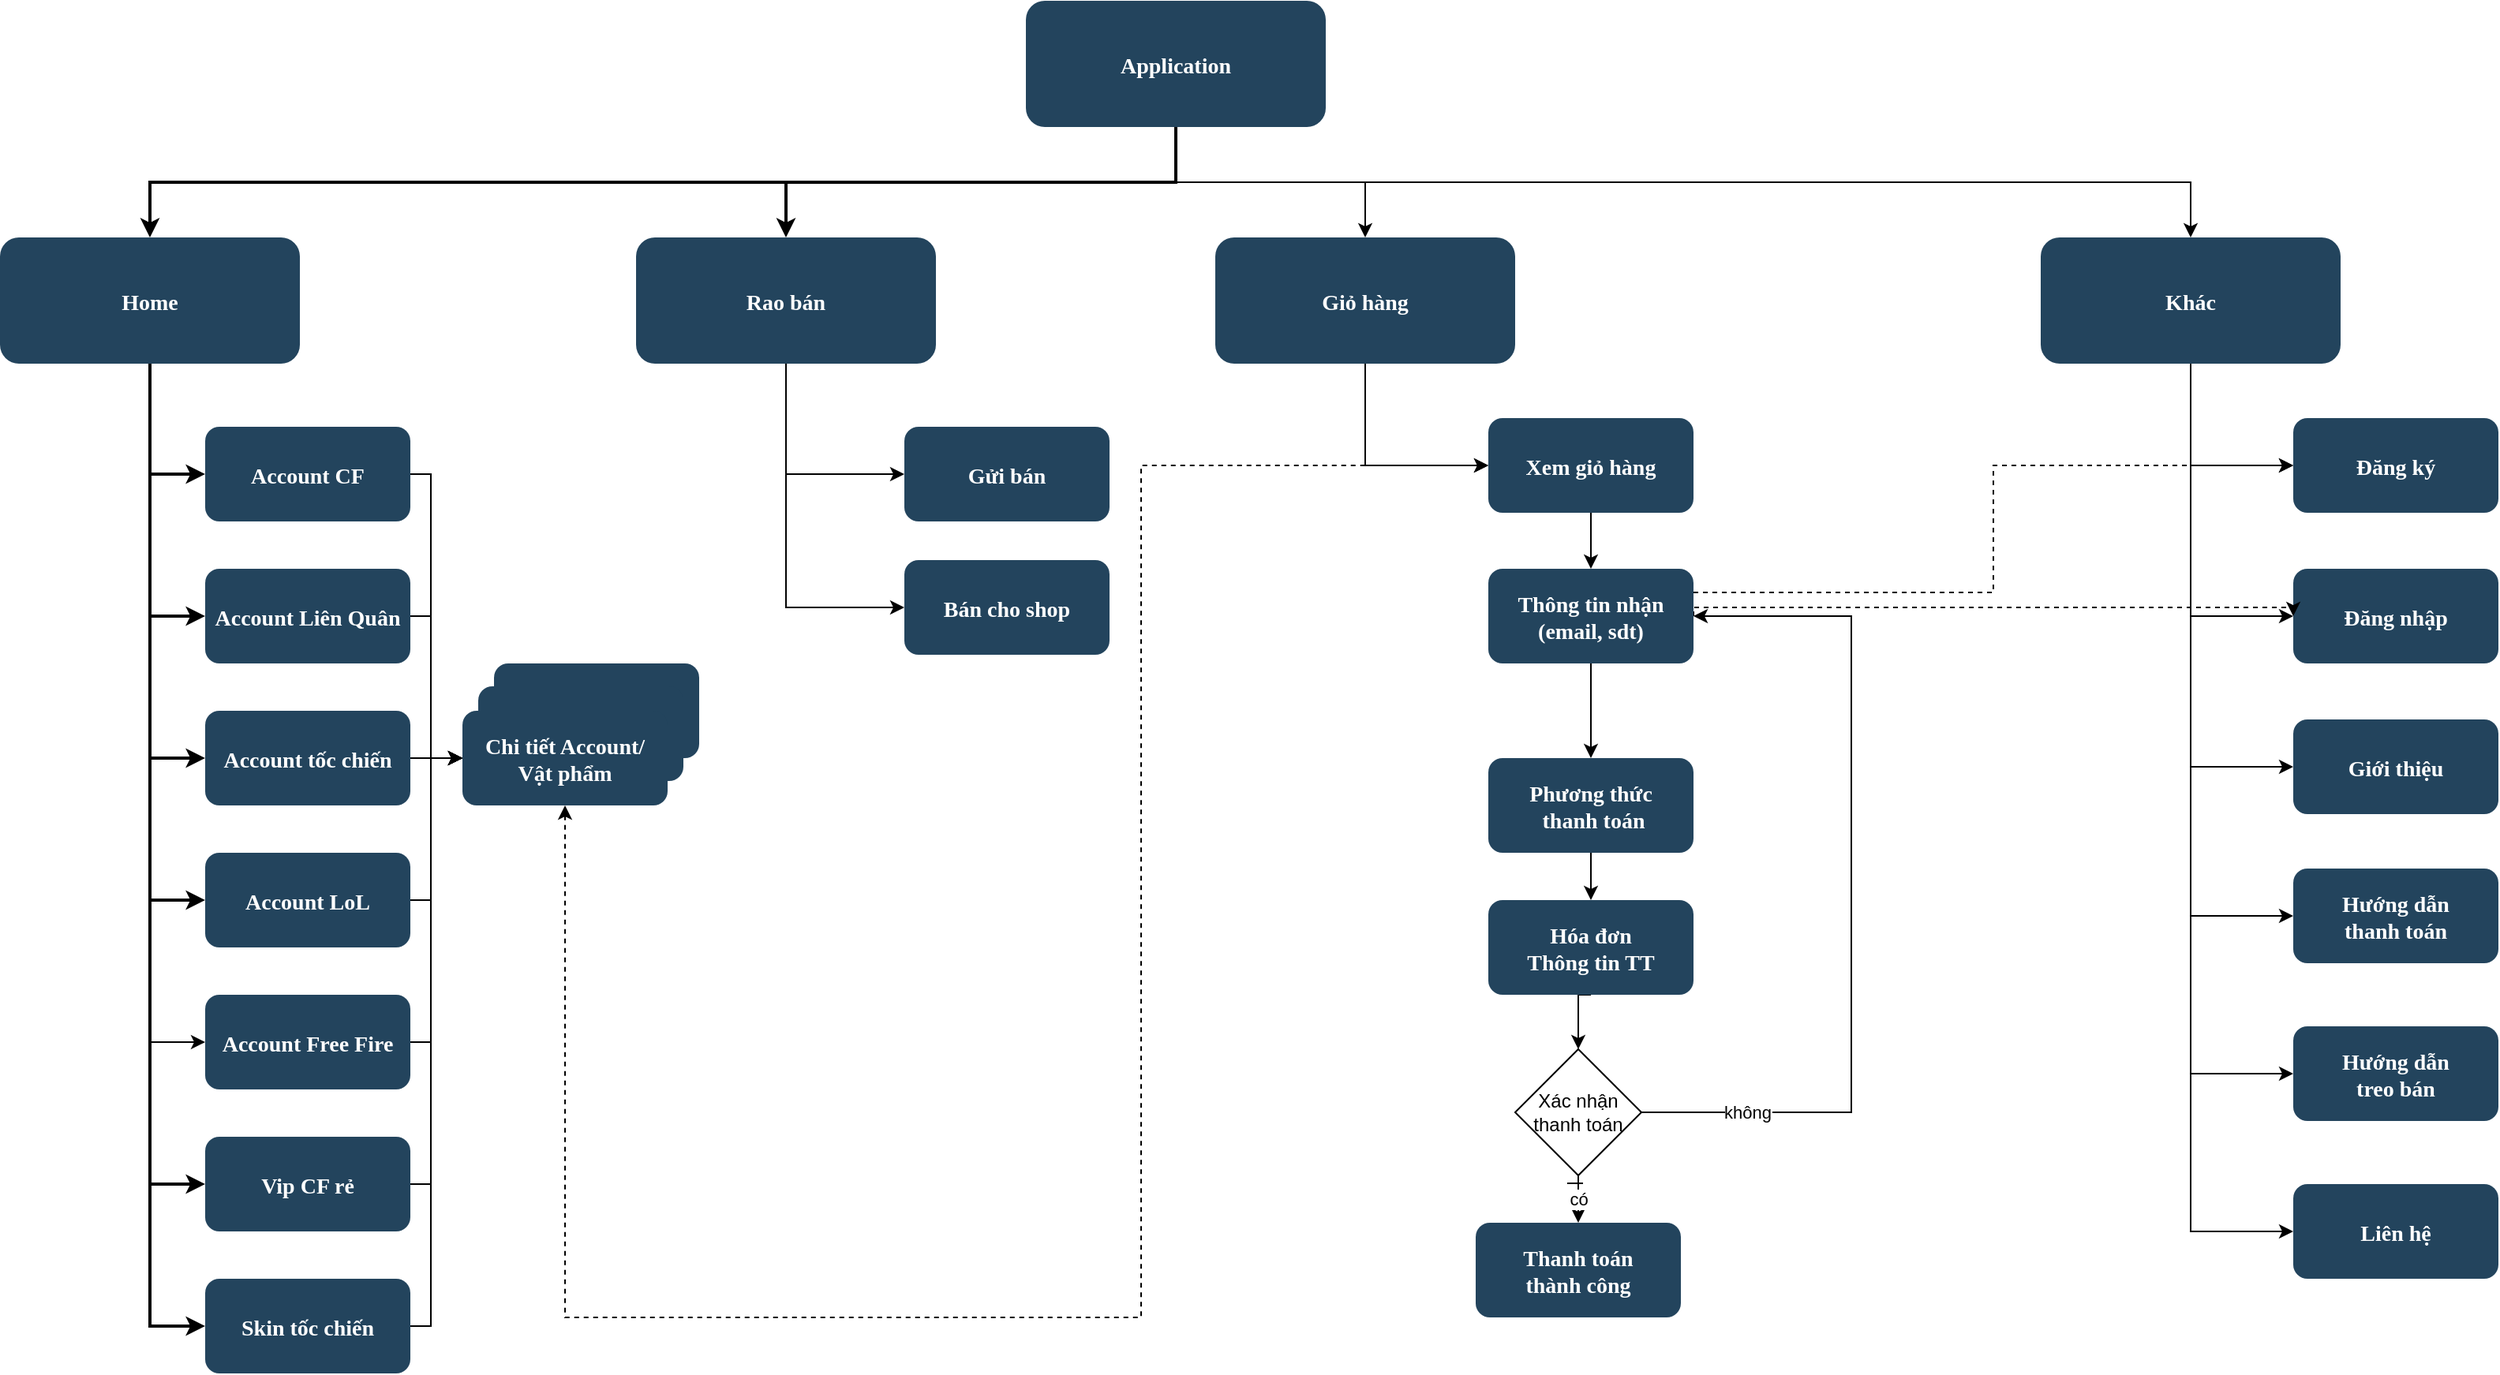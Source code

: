 <mxfile version="15.8.3" type="github">
  <diagram name="Page-1" id="2c0d36ab-eaac-3732-788b-9136903baeff">
    <mxGraphModel dx="1673" dy="896" grid="1" gridSize="10" guides="1" tooltips="1" connect="1" arrows="1" fold="1" page="1" pageScale="1.5" pageWidth="1169" pageHeight="827" background="none" math="0" shadow="0">
      <root>
        <mxCell id="0" />
        <mxCell id="1" parent="0" />
        <mxCell id="h_92-QsrzLNE7TREopdE-125" style="edgeStyle=orthogonalEdgeStyle;rounded=0;orthogonalLoop=1;jettySize=auto;html=1;exitX=0.5;exitY=1;exitDx=0;exitDy=0;" parent="1" source="2" target="h_92-QsrzLNE7TREopdE-123" edge="1">
          <mxGeometry relative="1" as="geometry" />
        </mxCell>
        <mxCell id="h_92-QsrzLNE7TREopdE-173" style="edgeStyle=orthogonalEdgeStyle;rounded=0;orthogonalLoop=1;jettySize=auto;html=1;exitX=0.5;exitY=1;exitDx=0;exitDy=0;entryX=0.5;entryY=0;entryDx=0;entryDy=0;" parent="1" source="2" target="h_92-QsrzLNE7TREopdE-171" edge="1">
          <mxGeometry relative="1" as="geometry" />
        </mxCell>
        <mxCell id="2" value="Application" style="rounded=1;fillColor=#23445D;gradientColor=none;strokeColor=none;fontColor=#FFFFFF;fontStyle=1;fontFamily=Tahoma;fontSize=14" parent="1" vertex="1">
          <mxGeometry x="757" y="185.5" width="190" height="80" as="geometry" />
        </mxCell>
        <mxCell id="h_92-QsrzLNE7TREopdE-161" style="edgeStyle=orthogonalEdgeStyle;rounded=0;orthogonalLoop=1;jettySize=auto;html=1;exitX=0.5;exitY=1;exitDx=0;exitDy=0;entryX=0;entryY=0.5;entryDx=0;entryDy=0;" parent="1" source="12" target="h_92-QsrzLNE7TREopdE-158" edge="1">
          <mxGeometry relative="1" as="geometry" />
        </mxCell>
        <mxCell id="h_92-QsrzLNE7TREopdE-163" style="edgeStyle=orthogonalEdgeStyle;rounded=0;orthogonalLoop=1;jettySize=auto;html=1;exitX=0.5;exitY=1;exitDx=0;exitDy=0;entryX=0;entryY=0.5;entryDx=0;entryDy=0;" parent="1" source="12" target="h_92-QsrzLNE7TREopdE-159" edge="1">
          <mxGeometry relative="1" as="geometry" />
        </mxCell>
        <mxCell id="12" value="Rao bán" style="rounded=1;fillColor=#23445D;gradientColor=none;strokeColor=none;fontColor=#FFFFFF;fontStyle=1;fontFamily=Tahoma;fontSize=14" parent="1" vertex="1">
          <mxGeometry x="510.0" y="335.5" width="190" height="80" as="geometry" />
        </mxCell>
        <mxCell id="h_92-QsrzLNE7TREopdE-129" style="edgeStyle=orthogonalEdgeStyle;rounded=0;orthogonalLoop=1;jettySize=auto;html=1;exitX=0.5;exitY=1;exitDx=0;exitDy=0;entryX=0;entryY=0.5;entryDx=0;entryDy=0;" parent="1" source="13" target="h_92-QsrzLNE7TREopdE-127" edge="1">
          <mxGeometry relative="1" as="geometry" />
        </mxCell>
        <mxCell id="13" value="Home" style="rounded=1;fillColor=#23445D;gradientColor=none;strokeColor=none;fontColor=#FFFFFF;fontStyle=1;fontFamily=Tahoma;fontSize=14" parent="1" vertex="1">
          <mxGeometry x="107" y="335.5" width="190" height="80" as="geometry" />
        </mxCell>
        <mxCell id="h_92-QsrzLNE7TREopdE-135" style="edgeStyle=orthogonalEdgeStyle;rounded=0;orthogonalLoop=1;jettySize=auto;html=1;exitX=1;exitY=0.5;exitDx=0;exitDy=0;entryX=0;entryY=0.5;entryDx=0;entryDy=0;" parent="1" source="16" target="h_92-QsrzLNE7TREopdE-133" edge="1">
          <mxGeometry relative="1" as="geometry">
            <Array as="points">
              <mxPoint x="380" y="486" />
              <mxPoint x="380" y="666" />
            </Array>
          </mxGeometry>
        </mxCell>
        <mxCell id="16" value="Account CF" style="rounded=1;fillColor=#23445D;gradientColor=none;strokeColor=none;fontColor=#FFFFFF;fontStyle=1;fontFamily=Tahoma;fontSize=14" parent="1" vertex="1">
          <mxGeometry x="237" y="455.5" width="130" height="60" as="geometry" />
        </mxCell>
        <mxCell id="h_92-QsrzLNE7TREopdE-137" style="edgeStyle=orthogonalEdgeStyle;rounded=0;orthogonalLoop=1;jettySize=auto;html=1;exitX=1;exitY=0.5;exitDx=0;exitDy=0;entryX=0;entryY=0.5;entryDx=0;entryDy=0;" parent="1" source="17" target="h_92-QsrzLNE7TREopdE-133" edge="1">
          <mxGeometry relative="1" as="geometry">
            <Array as="points">
              <mxPoint x="380" y="576" />
              <mxPoint x="380" y="666" />
            </Array>
          </mxGeometry>
        </mxCell>
        <mxCell id="17" value="Account Liên Quân" style="rounded=1;fillColor=#23445D;gradientColor=none;strokeColor=none;fontColor=#FFFFFF;fontStyle=1;fontFamily=Tahoma;fontSize=14" parent="1" vertex="1">
          <mxGeometry x="237" y="545.5" width="130" height="60" as="geometry" />
        </mxCell>
        <mxCell id="h_92-QsrzLNE7TREopdE-139" style="edgeStyle=orthogonalEdgeStyle;rounded=0;orthogonalLoop=1;jettySize=auto;html=1;exitX=1;exitY=0.5;exitDx=0;exitDy=0;entryX=0;entryY=0.5;entryDx=0;entryDy=0;" parent="1" source="18" target="h_92-QsrzLNE7TREopdE-133" edge="1">
          <mxGeometry relative="1" as="geometry" />
        </mxCell>
        <mxCell id="18" value="Account tốc chiến" style="rounded=1;fillColor=#23445D;gradientColor=none;strokeColor=none;fontColor=#FFFFFF;fontStyle=1;fontFamily=Tahoma;fontSize=14" parent="1" vertex="1">
          <mxGeometry x="237" y="635.5" width="130" height="60" as="geometry" />
        </mxCell>
        <mxCell id="h_92-QsrzLNE7TREopdE-146" style="edgeStyle=orthogonalEdgeStyle;rounded=0;orthogonalLoop=1;jettySize=auto;html=1;exitX=1;exitY=0.5;exitDx=0;exitDy=0;entryX=0;entryY=0.5;entryDx=0;entryDy=0;" parent="1" source="19" target="h_92-QsrzLNE7TREopdE-133" edge="1">
          <mxGeometry relative="1" as="geometry">
            <Array as="points">
              <mxPoint x="380" y="756" />
              <mxPoint x="380" y="666" />
            </Array>
          </mxGeometry>
        </mxCell>
        <mxCell id="19" value="Account LoL" style="rounded=1;fillColor=#23445D;gradientColor=none;strokeColor=none;fontColor=#FFFFFF;fontStyle=1;fontFamily=Tahoma;fontSize=14" parent="1" vertex="1">
          <mxGeometry x="237" y="725.5" width="130" height="60" as="geometry" />
        </mxCell>
        <mxCell id="h_92-QsrzLNE7TREopdE-150" style="edgeStyle=orthogonalEdgeStyle;rounded=0;orthogonalLoop=1;jettySize=auto;html=1;exitX=1;exitY=0.5;exitDx=0;exitDy=0;entryX=0;entryY=0.5;entryDx=0;entryDy=0;" parent="1" source="20" target="h_92-QsrzLNE7TREopdE-133" edge="1">
          <mxGeometry relative="1" as="geometry">
            <Array as="points">
              <mxPoint x="380" y="936" />
              <mxPoint x="380" y="666" />
            </Array>
          </mxGeometry>
        </mxCell>
        <mxCell id="20" value="Vip CF rẻ" style="rounded=1;fillColor=#23445D;gradientColor=none;strokeColor=none;fontColor=#FFFFFF;fontStyle=1;fontFamily=Tahoma;fontSize=14" parent="1" vertex="1">
          <mxGeometry x="237" y="905.5" width="130" height="60" as="geometry" />
        </mxCell>
        <mxCell id="h_92-QsrzLNE7TREopdE-152" style="edgeStyle=orthogonalEdgeStyle;rounded=0;orthogonalLoop=1;jettySize=auto;html=1;exitX=1;exitY=0.5;exitDx=0;exitDy=0;entryX=0;entryY=0.5;entryDx=0;entryDy=0;" parent="1" source="23" target="h_92-QsrzLNE7TREopdE-133" edge="1">
          <mxGeometry relative="1" as="geometry">
            <Array as="points">
              <mxPoint x="380" y="1026" />
              <mxPoint x="380" y="666" />
            </Array>
          </mxGeometry>
        </mxCell>
        <mxCell id="23" value="Skin tốc chiến" style="rounded=1;fillColor=#23445D;gradientColor=none;strokeColor=none;fontColor=#FFFFFF;fontStyle=1;fontFamily=Tahoma;fontSize=14" parent="1" vertex="1">
          <mxGeometry x="237" y="995.5" width="130" height="60" as="geometry" />
        </mxCell>
        <mxCell id="59" value="" style="edgeStyle=elbowEdgeStyle;elbow=vertical;strokeWidth=2;rounded=0" parent="1" source="2" target="12" edge="1">
          <mxGeometry x="347" y="225.5" width="100" height="100" as="geometry">
            <mxPoint x="862.0" y="275.5" as="sourcePoint" />
            <mxPoint x="1467.0" y="345.5" as="targetPoint" />
          </mxGeometry>
        </mxCell>
        <mxCell id="61" value="" style="edgeStyle=elbowEdgeStyle;elbow=vertical;strokeWidth=2;rounded=0" parent="1" source="2" target="13" edge="1">
          <mxGeometry x="-23" y="135.5" width="100" height="100" as="geometry">
            <mxPoint x="-23" y="235.5" as="sourcePoint" />
            <mxPoint x="77" y="135.5" as="targetPoint" />
          </mxGeometry>
        </mxCell>
        <mxCell id="64" value="" style="edgeStyle=elbowEdgeStyle;elbow=horizontal;strokeWidth=2;rounded=0" parent="1" source="13" target="16" edge="1">
          <mxGeometry x="-23" y="135.5" width="100" height="100" as="geometry">
            <mxPoint x="-23" y="235.5" as="sourcePoint" />
            <mxPoint x="77" y="135.5" as="targetPoint" />
            <Array as="points">
              <mxPoint x="202" y="435.5" />
            </Array>
          </mxGeometry>
        </mxCell>
        <mxCell id="65" value="" style="edgeStyle=elbowEdgeStyle;elbow=horizontal;strokeWidth=2;rounded=0" parent="1" source="13" target="17" edge="1">
          <mxGeometry x="-23" y="135.5" width="100" height="100" as="geometry">
            <mxPoint x="-23" y="235.5" as="sourcePoint" />
            <mxPoint x="77" y="135.5" as="targetPoint" />
            <Array as="points">
              <mxPoint x="202" y="475.5" />
            </Array>
          </mxGeometry>
        </mxCell>
        <mxCell id="66" value="" style="edgeStyle=elbowEdgeStyle;elbow=horizontal;strokeWidth=2;rounded=0" parent="1" source="13" target="18" edge="1">
          <mxGeometry x="-23" y="135.5" width="100" height="100" as="geometry">
            <mxPoint x="-23" y="235.5" as="sourcePoint" />
            <mxPoint x="77" y="135.5" as="targetPoint" />
            <Array as="points">
              <mxPoint x="202" y="525.5" />
            </Array>
          </mxGeometry>
        </mxCell>
        <mxCell id="67" value="" style="edgeStyle=elbowEdgeStyle;elbow=horizontal;strokeWidth=2;rounded=0" parent="1" source="13" target="19" edge="1">
          <mxGeometry x="-23" y="135.5" width="100" height="100" as="geometry">
            <mxPoint x="-23" y="235.5" as="sourcePoint" />
            <mxPoint x="77" y="135.5" as="targetPoint" />
            <Array as="points">
              <mxPoint x="202" y="575.5" />
            </Array>
          </mxGeometry>
        </mxCell>
        <mxCell id="68" value="" style="edgeStyle=elbowEdgeStyle;elbow=horizontal;strokeWidth=2;rounded=0" parent="1" source="13" target="20" edge="1">
          <mxGeometry x="-23" y="135.5" width="100" height="100" as="geometry">
            <mxPoint x="-23" y="235.5" as="sourcePoint" />
            <mxPoint x="77" y="135.5" as="targetPoint" />
            <Array as="points">
              <mxPoint x="202" y="615.5" />
            </Array>
          </mxGeometry>
        </mxCell>
        <mxCell id="69" value="" style="edgeStyle=elbowEdgeStyle;elbow=horizontal;strokeWidth=2;rounded=0" parent="1" source="13" target="23" edge="1">
          <mxGeometry x="-23" y="135.5" width="100" height="100" as="geometry">
            <mxPoint x="-23" y="235.5" as="sourcePoint" />
            <mxPoint x="77" y="135.5" as="targetPoint" />
            <Array as="points">
              <mxPoint x="202" y="665.5" />
            </Array>
          </mxGeometry>
        </mxCell>
        <mxCell id="h_92-QsrzLNE7TREopdE-168" style="edgeStyle=orthogonalEdgeStyle;rounded=0;orthogonalLoop=1;jettySize=auto;html=1;exitX=0.5;exitY=1;exitDx=0;exitDy=0;entryX=0;entryY=0.5;entryDx=0;entryDy=0;" parent="1" source="h_92-QsrzLNE7TREopdE-123" target="h_92-QsrzLNE7TREopdE-164" edge="1">
          <mxGeometry relative="1" as="geometry" />
        </mxCell>
        <mxCell id="h_92-QsrzLNE7TREopdE-169" style="edgeStyle=orthogonalEdgeStyle;rounded=0;orthogonalLoop=1;jettySize=auto;html=1;exitX=0.5;exitY=1;exitDx=0;exitDy=0;entryX=0;entryY=0.5;entryDx=0;entryDy=0;" parent="1" source="h_92-QsrzLNE7TREopdE-123" target="h_92-QsrzLNE7TREopdE-165" edge="1">
          <mxGeometry relative="1" as="geometry" />
        </mxCell>
        <mxCell id="v1MeaObjgD6fHcPzUtUq-77" style="edgeStyle=orthogonalEdgeStyle;rounded=0;orthogonalLoop=1;jettySize=auto;html=1;exitX=0.5;exitY=1;exitDx=0;exitDy=0;entryX=0;entryY=0.5;entryDx=0;entryDy=0;" parent="1" source="h_92-QsrzLNE7TREopdE-123" target="v1MeaObjgD6fHcPzUtUq-73" edge="1">
          <mxGeometry relative="1" as="geometry" />
        </mxCell>
        <mxCell id="v1MeaObjgD6fHcPzUtUq-78" style="edgeStyle=orthogonalEdgeStyle;rounded=0;orthogonalLoop=1;jettySize=auto;html=1;exitX=0.5;exitY=1;exitDx=0;exitDy=0;entryX=0;entryY=0.5;entryDx=0;entryDy=0;" parent="1" source="h_92-QsrzLNE7TREopdE-123" target="v1MeaObjgD6fHcPzUtUq-75" edge="1">
          <mxGeometry relative="1" as="geometry" />
        </mxCell>
        <mxCell id="v1MeaObjgD6fHcPzUtUq-79" style="edgeStyle=orthogonalEdgeStyle;rounded=0;orthogonalLoop=1;jettySize=auto;html=1;exitX=0.5;exitY=1;exitDx=0;exitDy=0;entryX=0;entryY=0.5;entryDx=0;entryDy=0;" parent="1" source="h_92-QsrzLNE7TREopdE-123" target="v1MeaObjgD6fHcPzUtUq-76" edge="1">
          <mxGeometry relative="1" as="geometry" />
        </mxCell>
        <mxCell id="v1MeaObjgD6fHcPzUtUq-80" style="edgeStyle=orthogonalEdgeStyle;rounded=0;orthogonalLoop=1;jettySize=auto;html=1;exitX=0.5;exitY=1;exitDx=0;exitDy=0;entryX=0;entryY=0.5;entryDx=0;entryDy=0;" parent="1" source="h_92-QsrzLNE7TREopdE-123" target="v1MeaObjgD6fHcPzUtUq-74" edge="1">
          <mxGeometry relative="1" as="geometry" />
        </mxCell>
        <mxCell id="h_92-QsrzLNE7TREopdE-123" value="Khác" style="rounded=1;fillColor=#23445D;gradientColor=none;strokeColor=none;fontColor=#FFFFFF;fontStyle=1;fontFamily=Tahoma;fontSize=14" parent="1" vertex="1">
          <mxGeometry x="1400.0" y="335.5" width="190" height="80" as="geometry" />
        </mxCell>
        <mxCell id="h_92-QsrzLNE7TREopdE-148" style="edgeStyle=orthogonalEdgeStyle;rounded=0;orthogonalLoop=1;jettySize=auto;html=1;exitX=1;exitY=0.5;exitDx=0;exitDy=0;entryX=0;entryY=0.5;entryDx=0;entryDy=0;" parent="1" source="h_92-QsrzLNE7TREopdE-127" target="h_92-QsrzLNE7TREopdE-133" edge="1">
          <mxGeometry relative="1" as="geometry">
            <Array as="points">
              <mxPoint x="380" y="846" />
              <mxPoint x="380" y="666" />
            </Array>
          </mxGeometry>
        </mxCell>
        <mxCell id="h_92-QsrzLNE7TREopdE-127" value="Account Free Fire" style="rounded=1;fillColor=#23445D;gradientColor=none;strokeColor=none;fontColor=#FFFFFF;fontStyle=1;fontFamily=Tahoma;fontSize=14" parent="1" vertex="1">
          <mxGeometry x="237" y="815.5" width="130" height="60" as="geometry" />
        </mxCell>
        <mxCell id="h_92-QsrzLNE7TREopdE-131" value="" style="rounded=1;fillColor=#23445D;gradientColor=none;strokeColor=none;fontColor=#FFFFFF;fontStyle=1;fontFamily=Tahoma;fontSize=14" parent="1" vertex="1">
          <mxGeometry x="420" y="605.5" width="130" height="60" as="geometry" />
        </mxCell>
        <mxCell id="h_92-QsrzLNE7TREopdE-132" value="" style="rounded=1;fillColor=#23445D;gradientColor=none;strokeColor=none;fontColor=#FFFFFF;fontStyle=1;fontFamily=Tahoma;fontSize=14" parent="1" vertex="1">
          <mxGeometry x="410" y="620" width="130" height="60" as="geometry" />
        </mxCell>
        <mxCell id="h_92-QsrzLNE7TREopdE-133" value="Chi tiết Account/&#xa;Vật phẩm" style="rounded=1;fillColor=#23445D;gradientColor=none;strokeColor=none;fontColor=#FFFFFF;fontStyle=1;fontFamily=Tahoma;fontSize=14" parent="1" vertex="1">
          <mxGeometry x="400" y="635.5" width="130" height="60" as="geometry" />
        </mxCell>
        <mxCell id="h_92-QsrzLNE7TREopdE-158" value="Gửi bán" style="rounded=1;fillColor=#23445D;gradientColor=none;strokeColor=none;fontColor=#FFFFFF;fontStyle=1;fontFamily=Tahoma;fontSize=14" parent="1" vertex="1">
          <mxGeometry x="680" y="455.5" width="130" height="60" as="geometry" />
        </mxCell>
        <mxCell id="h_92-QsrzLNE7TREopdE-159" value="Bán cho shop" style="rounded=1;fillColor=#23445D;gradientColor=none;strokeColor=none;fontColor=#FFFFFF;fontStyle=1;fontFamily=Tahoma;fontSize=14" parent="1" vertex="1">
          <mxGeometry x="680" y="540" width="130" height="60" as="geometry" />
        </mxCell>
        <mxCell id="h_92-QsrzLNE7TREopdE-164" value="Đăng ký" style="rounded=1;fillColor=#23445D;gradientColor=none;strokeColor=none;fontColor=#FFFFFF;fontStyle=1;fontFamily=Tahoma;fontSize=14" parent="1" vertex="1">
          <mxGeometry x="1560" y="450" width="130" height="60" as="geometry" />
        </mxCell>
        <mxCell id="h_92-QsrzLNE7TREopdE-165" value="Đăng nhập" style="rounded=1;fillColor=#23445D;gradientColor=none;strokeColor=none;fontColor=#FFFFFF;fontStyle=1;fontFamily=Tahoma;fontSize=14" parent="1" vertex="1">
          <mxGeometry x="1560" y="545.5" width="130" height="60" as="geometry" />
        </mxCell>
        <mxCell id="h_92-QsrzLNE7TREopdE-186" style="edgeStyle=orthogonalEdgeStyle;rounded=0;orthogonalLoop=1;jettySize=auto;html=1;exitX=0.5;exitY=1;exitDx=0;exitDy=0;entryX=0;entryY=0.5;entryDx=0;entryDy=0;" parent="1" source="h_92-QsrzLNE7TREopdE-171" target="h_92-QsrzLNE7TREopdE-174" edge="1">
          <mxGeometry relative="1" as="geometry" />
        </mxCell>
        <mxCell id="h_92-QsrzLNE7TREopdE-171" value="Giỏ hàng" style="rounded=1;fillColor=#23445D;gradientColor=none;strokeColor=none;fontColor=#FFFFFF;fontStyle=1;fontFamily=Tahoma;fontSize=14" parent="1" vertex="1">
          <mxGeometry x="877.0" y="335.5" width="190" height="80" as="geometry" />
        </mxCell>
        <mxCell id="h_92-QsrzLNE7TREopdE-194" style="edgeStyle=orthogonalEdgeStyle;rounded=0;orthogonalLoop=1;jettySize=auto;html=1;exitX=0.5;exitY=1;exitDx=0;exitDy=0;entryX=0.5;entryY=0;entryDx=0;entryDy=0;" parent="1" source="h_92-QsrzLNE7TREopdE-174" target="h_92-QsrzLNE7TREopdE-187" edge="1">
          <mxGeometry relative="1" as="geometry" />
        </mxCell>
        <mxCell id="h_92-QsrzLNE7TREopdE-174" value="Xem giỏ hàng" style="rounded=1;fillColor=#23445D;gradientColor=none;strokeColor=none;fontColor=#FFFFFF;fontStyle=1;fontFamily=Tahoma;fontSize=14" parent="1" vertex="1">
          <mxGeometry x="1050" y="450" width="130" height="60" as="geometry" />
        </mxCell>
        <mxCell id="h_92-QsrzLNE7TREopdE-184" value="" style="endArrow=classic;startArrow=classic;html=1;rounded=0;dashed=1;exitX=0.5;exitY=1;exitDx=0;exitDy=0;entryX=0;entryY=0.5;entryDx=0;entryDy=0;" parent="1" source="h_92-QsrzLNE7TREopdE-133" target="h_92-QsrzLNE7TREopdE-174" edge="1">
          <mxGeometry width="50" height="50" relative="1" as="geometry">
            <mxPoint x="990" y="760" as="sourcePoint" />
            <mxPoint x="990" y="540" as="targetPoint" />
            <Array as="points">
              <mxPoint x="465" y="1020" />
              <mxPoint x="830" y="1020" />
              <mxPoint x="830" y="910" />
              <mxPoint x="830" y="740" />
              <mxPoint x="830" y="480" />
            </Array>
          </mxGeometry>
        </mxCell>
        <mxCell id="h_92-QsrzLNE7TREopdE-191" style="edgeStyle=orthogonalEdgeStyle;rounded=0;orthogonalLoop=1;jettySize=auto;html=1;exitX=1;exitY=0.25;exitDx=0;exitDy=0;entryX=0;entryY=0.5;entryDx=0;entryDy=0;dashed=1;" parent="1" source="h_92-QsrzLNE7TREopdE-187" target="h_92-QsrzLNE7TREopdE-164" edge="1">
          <mxGeometry relative="1" as="geometry" />
        </mxCell>
        <mxCell id="h_92-QsrzLNE7TREopdE-192" style="edgeStyle=orthogonalEdgeStyle;rounded=0;orthogonalLoop=1;jettySize=auto;html=1;exitX=1;exitY=0.5;exitDx=0;exitDy=0;dashed=1;entryX=0;entryY=0.5;entryDx=0;entryDy=0;" parent="1" source="h_92-QsrzLNE7TREopdE-187" target="h_92-QsrzLNE7TREopdE-165" edge="1">
          <mxGeometry relative="1" as="geometry">
            <mxPoint x="1410" y="640" as="targetPoint" />
            <Array as="points">
              <mxPoint x="1180" y="570" />
              <mxPoint x="1560" y="570" />
            </Array>
          </mxGeometry>
        </mxCell>
        <mxCell id="h_92-QsrzLNE7TREopdE-197" style="edgeStyle=orthogonalEdgeStyle;rounded=0;orthogonalLoop=1;jettySize=auto;html=1;exitX=0.5;exitY=1;exitDx=0;exitDy=0;startArrow=none;" parent="1" source="h_92-QsrzLNE7TREopdE-208" target="h_92-QsrzLNE7TREopdE-195" edge="1">
          <mxGeometry relative="1" as="geometry" />
        </mxCell>
        <mxCell id="h_92-QsrzLNE7TREopdE-214" style="edgeStyle=orthogonalEdgeStyle;rounded=0;orthogonalLoop=1;jettySize=auto;html=1;exitX=0.5;exitY=1;exitDx=0;exitDy=0;entryX=0.5;entryY=0;entryDx=0;entryDy=0;" parent="1" source="h_92-QsrzLNE7TREopdE-187" target="h_92-QsrzLNE7TREopdE-208" edge="1">
          <mxGeometry relative="1" as="geometry" />
        </mxCell>
        <mxCell id="h_92-QsrzLNE7TREopdE-187" value="Thông tin nhận&#xa;(email, sdt)" style="rounded=1;fillColor=#23445D;gradientColor=none;strokeColor=none;fontColor=#FFFFFF;fontStyle=1;fontFamily=Tahoma;fontSize=14" parent="1" vertex="1">
          <mxGeometry x="1050" y="545.5" width="130" height="60" as="geometry" />
        </mxCell>
        <mxCell id="h_92-QsrzLNE7TREopdE-202" style="edgeStyle=orthogonalEdgeStyle;rounded=0;orthogonalLoop=1;jettySize=auto;html=1;exitX=0.5;exitY=1;exitDx=0;exitDy=0;entryX=0.5;entryY=0;entryDx=0;entryDy=0;" parent="1" source="h_92-QsrzLNE7TREopdE-195" target="h_92-QsrzLNE7TREopdE-201" edge="1">
          <mxGeometry relative="1" as="geometry" />
        </mxCell>
        <mxCell id="h_92-QsrzLNE7TREopdE-198" value="Thanh toán&#xa;thành công" style="rounded=1;fillColor=#23445D;gradientColor=none;strokeColor=none;fontColor=#FFFFFF;fontStyle=1;fontFamily=Tahoma;fontSize=14" parent="1" vertex="1">
          <mxGeometry x="1042" y="960" width="130" height="60" as="geometry" />
        </mxCell>
        <mxCell id="h_92-QsrzLNE7TREopdE-204" value="có" style="edgeStyle=orthogonalEdgeStyle;rounded=0;orthogonalLoop=1;jettySize=auto;html=1;exitX=0.5;exitY=1;exitDx=0;exitDy=0;entryX=0.5;entryY=0;entryDx=0;entryDy=0;" parent="1" source="h_92-QsrzLNE7TREopdE-201" target="h_92-QsrzLNE7TREopdE-198" edge="1">
          <mxGeometry relative="1" as="geometry" />
        </mxCell>
        <mxCell id="h_92-QsrzLNE7TREopdE-205" style="edgeStyle=orthogonalEdgeStyle;rounded=0;orthogonalLoop=1;jettySize=auto;html=1;exitX=1;exitY=0.5;exitDx=0;exitDy=0;entryX=1;entryY=0.5;entryDx=0;entryDy=0;" parent="1" source="h_92-QsrzLNE7TREopdE-201" target="h_92-QsrzLNE7TREopdE-187" edge="1">
          <mxGeometry relative="1" as="geometry">
            <Array as="points">
              <mxPoint x="1280" y="890" />
              <mxPoint x="1280" y="576" />
            </Array>
          </mxGeometry>
        </mxCell>
        <mxCell id="h_92-QsrzLNE7TREopdE-207" value="không" style="edgeLabel;html=1;align=center;verticalAlign=middle;resizable=0;points=[];" parent="h_92-QsrzLNE7TREopdE-205" vertex="1" connectable="0">
          <mxGeometry x="-0.642" y="2" relative="1" as="geometry">
            <mxPoint x="-31" y="2" as="offset" />
          </mxGeometry>
        </mxCell>
        <mxCell id="h_92-QsrzLNE7TREopdE-201" value="Xác nhận&lt;br&gt;thanh toán" style="rhombus;whiteSpace=wrap;html=1;" parent="1" vertex="1">
          <mxGeometry x="1067" y="850" width="80" height="80" as="geometry" />
        </mxCell>
        <mxCell id="h_92-QsrzLNE7TREopdE-208" value="Phương thức&#xa; thanh toán" style="rounded=1;fillColor=#23445D;gradientColor=none;strokeColor=none;fontColor=#FFFFFF;fontStyle=1;fontFamily=Tahoma;fontSize=14" parent="1" vertex="1">
          <mxGeometry x="1050" y="665.5" width="130" height="60" as="geometry" />
        </mxCell>
        <mxCell id="h_92-QsrzLNE7TREopdE-195" value="Hóa đơn&#xa;Thông tin TT" style="rounded=1;fillColor=#23445D;gradientColor=none;strokeColor=none;fontColor=#FFFFFF;fontStyle=1;fontFamily=Tahoma;fontSize=14" parent="1" vertex="1">
          <mxGeometry x="1050" y="755.5" width="130" height="60" as="geometry" />
        </mxCell>
        <mxCell id="h_92-QsrzLNE7TREopdE-215" value="" style="endArrow=none;html=1;rounded=0;" parent="1" edge="1">
          <mxGeometry width="50" height="50" relative="1" as="geometry">
            <mxPoint x="1100" y="935" as="sourcePoint" />
            <mxPoint x="1110" y="935" as="targetPoint" />
          </mxGeometry>
        </mxCell>
        <mxCell id="v1MeaObjgD6fHcPzUtUq-73" value="Giới thiệu" style="rounded=1;fillColor=#23445D;gradientColor=none;strokeColor=none;fontColor=#FFFFFF;fontStyle=1;fontFamily=Tahoma;fontSize=14" parent="1" vertex="1">
          <mxGeometry x="1560" y="641" width="130" height="60" as="geometry" />
        </mxCell>
        <mxCell id="v1MeaObjgD6fHcPzUtUq-74" value="Liên hệ" style="rounded=1;fillColor=#23445D;gradientColor=none;strokeColor=none;fontColor=#FFFFFF;fontStyle=1;fontFamily=Tahoma;fontSize=14" parent="1" vertex="1">
          <mxGeometry x="1560" y="935.5" width="130" height="60" as="geometry" />
        </mxCell>
        <mxCell id="v1MeaObjgD6fHcPzUtUq-75" value="Hướng dẫn&#xa;thanh toán" style="rounded=1;fillColor=#23445D;gradientColor=none;strokeColor=none;fontColor=#FFFFFF;fontStyle=1;fontFamily=Tahoma;fontSize=14" parent="1" vertex="1">
          <mxGeometry x="1560" y="735.5" width="130" height="60" as="geometry" />
        </mxCell>
        <mxCell id="v1MeaObjgD6fHcPzUtUq-76" value="Hướng dẫn&#xa;treo bán" style="rounded=1;fillColor=#23445D;gradientColor=none;strokeColor=none;fontColor=#FFFFFF;fontStyle=1;fontFamily=Tahoma;fontSize=14" parent="1" vertex="1">
          <mxGeometry x="1560" y="835.5" width="130" height="60" as="geometry" />
        </mxCell>
      </root>
    </mxGraphModel>
  </diagram>
</mxfile>
